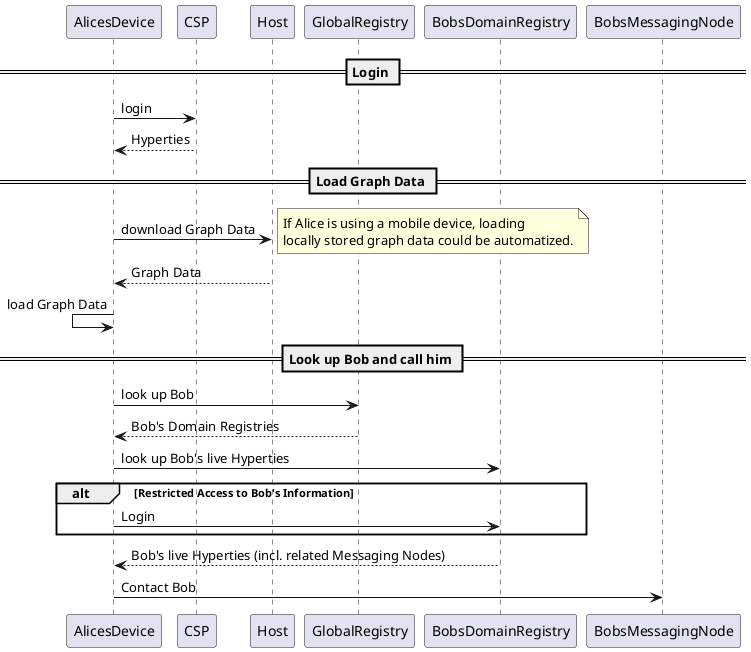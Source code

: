 @startuml

== Login ==

AlicesDevice -> CSP: login
AlicesDevice <-- CSP: Hyperties

== Load Graph Data ==



AlicesDevice -> Host: download Graph Data
note right
If Alice is using a mobile device, loading
locally stored graph data could be automatized.
end note
AlicesDevice <-- Host: Graph Data
AlicesDevice <- AlicesDevice: load Graph Data

== Look up Bob and call him ==

AlicesDevice -> GlobalRegistry: look up Bob
AlicesDevice <-- GlobalRegistry: Bob's Domain Registries
AlicesDevice -> BobsDomainRegistry: look up Bob's live Hyperties

alt Restricted Access to Bob's Information
AlicesDevice -> BobsDomainRegistry: Login
end

AlicesDevice <-- BobsDomainRegistry: Bob's live Hyperties (incl. related Messaging Nodes)
AlicesDevice -> BobsMessagingNode: Contact Bob


@enduml